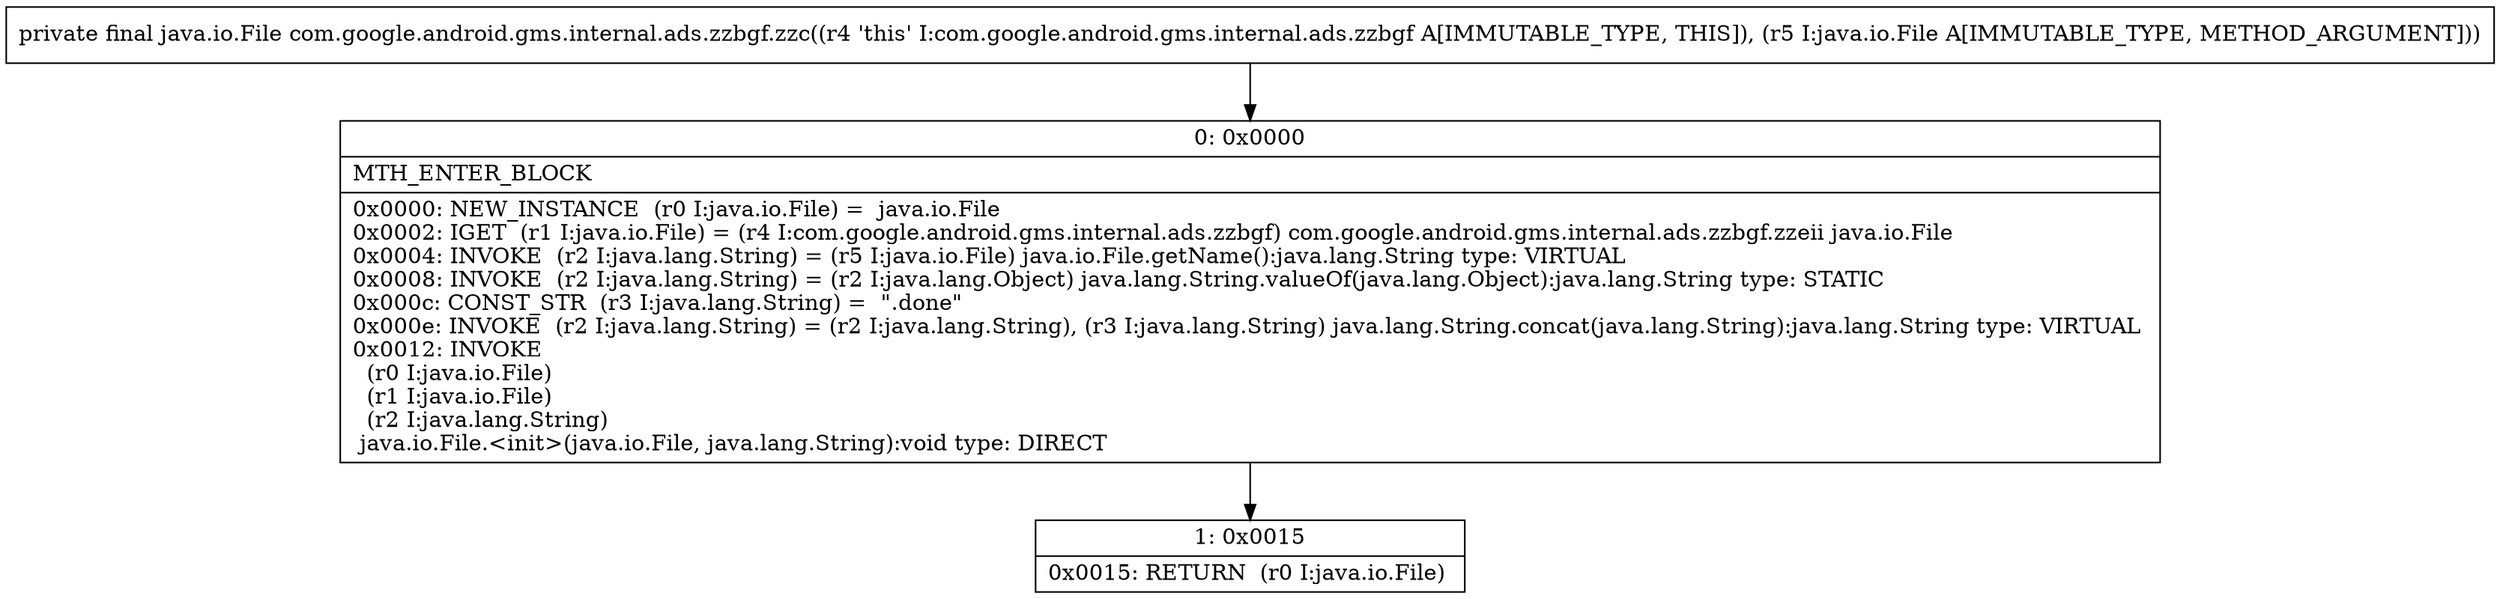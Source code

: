 digraph "CFG forcom.google.android.gms.internal.ads.zzbgf.zzc(Ljava\/io\/File;)Ljava\/io\/File;" {
Node_0 [shape=record,label="{0\:\ 0x0000|MTH_ENTER_BLOCK\l|0x0000: NEW_INSTANCE  (r0 I:java.io.File) =  java.io.File \l0x0002: IGET  (r1 I:java.io.File) = (r4 I:com.google.android.gms.internal.ads.zzbgf) com.google.android.gms.internal.ads.zzbgf.zzeii java.io.File \l0x0004: INVOKE  (r2 I:java.lang.String) = (r5 I:java.io.File) java.io.File.getName():java.lang.String type: VIRTUAL \l0x0008: INVOKE  (r2 I:java.lang.String) = (r2 I:java.lang.Object) java.lang.String.valueOf(java.lang.Object):java.lang.String type: STATIC \l0x000c: CONST_STR  (r3 I:java.lang.String) =  \".done\" \l0x000e: INVOKE  (r2 I:java.lang.String) = (r2 I:java.lang.String), (r3 I:java.lang.String) java.lang.String.concat(java.lang.String):java.lang.String type: VIRTUAL \l0x0012: INVOKE  \l  (r0 I:java.io.File)\l  (r1 I:java.io.File)\l  (r2 I:java.lang.String)\l java.io.File.\<init\>(java.io.File, java.lang.String):void type: DIRECT \l}"];
Node_1 [shape=record,label="{1\:\ 0x0015|0x0015: RETURN  (r0 I:java.io.File) \l}"];
MethodNode[shape=record,label="{private final java.io.File com.google.android.gms.internal.ads.zzbgf.zzc((r4 'this' I:com.google.android.gms.internal.ads.zzbgf A[IMMUTABLE_TYPE, THIS]), (r5 I:java.io.File A[IMMUTABLE_TYPE, METHOD_ARGUMENT])) }"];
MethodNode -> Node_0;
Node_0 -> Node_1;
}

